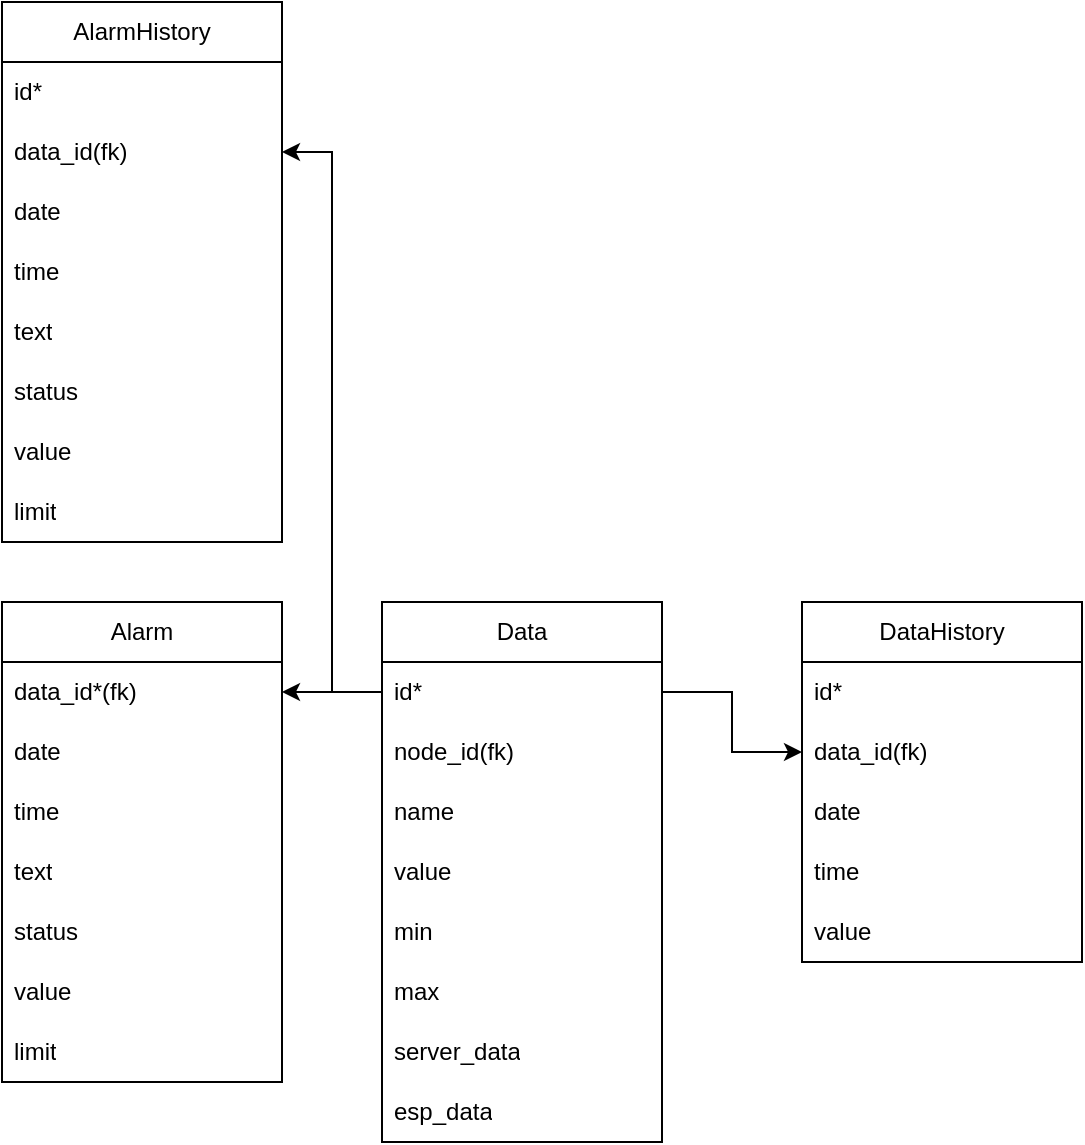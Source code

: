 <mxfile version="21.0.6" type="device"><diagram name="Page-1" id="2ca16b54-16f6-2749-3443-fa8db7711227"><mxGraphModel dx="794" dy="1264" grid="1" gridSize="10" guides="1" tooltips="1" connect="1" arrows="1" fold="1" page="1" pageScale="1" pageWidth="1100" pageHeight="850" background="none" math="0" shadow="0"><root><mxCell id="0"/><mxCell id="1" parent="0"/><mxCell id="X8KQSDbZ7Xl36UkE5feM-1" value="Data" style="swimlane;fontStyle=0;childLayout=stackLayout;horizontal=1;startSize=30;horizontalStack=0;resizeParent=1;resizeParentMax=0;resizeLast=0;collapsible=1;marginBottom=0;whiteSpace=wrap;html=1;" vertex="1" parent="1"><mxGeometry x="240" y="260" width="140" height="270" as="geometry"/></mxCell><mxCell id="X8KQSDbZ7Xl36UkE5feM-2" value="id*" style="text;strokeColor=none;fillColor=none;align=left;verticalAlign=middle;spacingLeft=4;spacingRight=4;overflow=hidden;points=[[0,0.5],[1,0.5]];portConstraint=eastwest;rotatable=0;whiteSpace=wrap;html=1;" vertex="1" parent="X8KQSDbZ7Xl36UkE5feM-1"><mxGeometry y="30" width="140" height="30" as="geometry"/></mxCell><mxCell id="X8KQSDbZ7Xl36UkE5feM-28" value="node_id(fk)" style="text;strokeColor=none;fillColor=none;align=left;verticalAlign=middle;spacingLeft=4;spacingRight=4;overflow=hidden;points=[[0,0.5],[1,0.5]];portConstraint=eastwest;rotatable=0;whiteSpace=wrap;html=1;" vertex="1" parent="X8KQSDbZ7Xl36UkE5feM-1"><mxGeometry y="60" width="140" height="30" as="geometry"/></mxCell><mxCell id="X8KQSDbZ7Xl36UkE5feM-3" value="name" style="text;strokeColor=none;fillColor=none;align=left;verticalAlign=middle;spacingLeft=4;spacingRight=4;overflow=hidden;points=[[0,0.5],[1,0.5]];portConstraint=eastwest;rotatable=0;whiteSpace=wrap;html=1;" vertex="1" parent="X8KQSDbZ7Xl36UkE5feM-1"><mxGeometry y="90" width="140" height="30" as="geometry"/></mxCell><mxCell id="X8KQSDbZ7Xl36UkE5feM-4" value="value" style="text;strokeColor=none;fillColor=none;align=left;verticalAlign=middle;spacingLeft=4;spacingRight=4;overflow=hidden;points=[[0,0.5],[1,0.5]];portConstraint=eastwest;rotatable=0;whiteSpace=wrap;html=1;" vertex="1" parent="X8KQSDbZ7Xl36UkE5feM-1"><mxGeometry y="120" width="140" height="30" as="geometry"/></mxCell><mxCell id="X8KQSDbZ7Xl36UkE5feM-5" value="min" style="text;strokeColor=none;fillColor=none;align=left;verticalAlign=middle;spacingLeft=4;spacingRight=4;overflow=hidden;points=[[0,0.5],[1,0.5]];portConstraint=eastwest;rotatable=0;whiteSpace=wrap;html=1;" vertex="1" parent="X8KQSDbZ7Xl36UkE5feM-1"><mxGeometry y="150" width="140" height="30" as="geometry"/></mxCell><mxCell id="X8KQSDbZ7Xl36UkE5feM-6" value="max" style="text;strokeColor=none;fillColor=none;align=left;verticalAlign=middle;spacingLeft=4;spacingRight=4;overflow=hidden;points=[[0,0.5],[1,0.5]];portConstraint=eastwest;rotatable=0;whiteSpace=wrap;html=1;" vertex="1" parent="X8KQSDbZ7Xl36UkE5feM-1"><mxGeometry y="180" width="140" height="30" as="geometry"/></mxCell><mxCell id="X8KQSDbZ7Xl36UkE5feM-7" value="server_data" style="text;strokeColor=none;fillColor=none;align=left;verticalAlign=middle;spacingLeft=4;spacingRight=4;overflow=hidden;points=[[0,0.5],[1,0.5]];portConstraint=eastwest;rotatable=0;whiteSpace=wrap;html=1;" vertex="1" parent="X8KQSDbZ7Xl36UkE5feM-1"><mxGeometry y="210" width="140" height="30" as="geometry"/></mxCell><mxCell id="X8KQSDbZ7Xl36UkE5feM-8" value="esp_data" style="text;strokeColor=none;fillColor=none;align=left;verticalAlign=middle;spacingLeft=4;spacingRight=4;overflow=hidden;points=[[0,0.5],[1,0.5]];portConstraint=eastwest;rotatable=0;whiteSpace=wrap;html=1;" vertex="1" parent="X8KQSDbZ7Xl36UkE5feM-1"><mxGeometry y="240" width="140" height="30" as="geometry"/></mxCell><mxCell id="X8KQSDbZ7Xl36UkE5feM-9" value="DataHistory" style="swimlane;fontStyle=0;childLayout=stackLayout;horizontal=1;startSize=30;horizontalStack=0;resizeParent=1;resizeParentMax=0;resizeLast=0;collapsible=1;marginBottom=0;whiteSpace=wrap;html=1;" vertex="1" parent="1"><mxGeometry x="450" y="260" width="140" height="180" as="geometry"/></mxCell><mxCell id="X8KQSDbZ7Xl36UkE5feM-19" value="id*" style="text;strokeColor=none;fillColor=none;align=left;verticalAlign=middle;spacingLeft=4;spacingRight=4;overflow=hidden;points=[[0,0.5],[1,0.5]];portConstraint=eastwest;rotatable=0;whiteSpace=wrap;html=1;" vertex="1" parent="X8KQSDbZ7Xl36UkE5feM-9"><mxGeometry y="30" width="140" height="30" as="geometry"/></mxCell><mxCell id="X8KQSDbZ7Xl36UkE5feM-17" value="data_id(fk)" style="text;strokeColor=none;fillColor=none;align=left;verticalAlign=middle;spacingLeft=4;spacingRight=4;overflow=hidden;points=[[0,0.5],[1,0.5]];portConstraint=eastwest;rotatable=0;whiteSpace=wrap;html=1;" vertex="1" parent="X8KQSDbZ7Xl36UkE5feM-9"><mxGeometry y="60" width="140" height="30" as="geometry"/></mxCell><mxCell id="X8KQSDbZ7Xl36UkE5feM-15" value="date" style="text;strokeColor=none;fillColor=none;align=left;verticalAlign=middle;spacingLeft=4;spacingRight=4;overflow=hidden;points=[[0,0.5],[1,0.5]];portConstraint=eastwest;rotatable=0;whiteSpace=wrap;html=1;" vertex="1" parent="X8KQSDbZ7Xl36UkE5feM-9"><mxGeometry y="90" width="140" height="30" as="geometry"/></mxCell><mxCell id="X8KQSDbZ7Xl36UkE5feM-20" value="time" style="text;strokeColor=none;fillColor=none;align=left;verticalAlign=middle;spacingLeft=4;spacingRight=4;overflow=hidden;points=[[0,0.5],[1,0.5]];portConstraint=eastwest;rotatable=0;whiteSpace=wrap;html=1;" vertex="1" parent="X8KQSDbZ7Xl36UkE5feM-9"><mxGeometry y="120" width="140" height="30" as="geometry"/></mxCell><mxCell id="X8KQSDbZ7Xl36UkE5feM-21" value="value" style="text;strokeColor=none;fillColor=none;align=left;verticalAlign=middle;spacingLeft=4;spacingRight=4;overflow=hidden;points=[[0,0.5],[1,0.5]];portConstraint=eastwest;rotatable=0;whiteSpace=wrap;html=1;" vertex="1" parent="X8KQSDbZ7Xl36UkE5feM-9"><mxGeometry y="150" width="140" height="30" as="geometry"/></mxCell><mxCell id="X8KQSDbZ7Xl36UkE5feM-18" style="edgeStyle=orthogonalEdgeStyle;rounded=0;orthogonalLoop=1;jettySize=auto;html=1;" edge="1" parent="1" source="X8KQSDbZ7Xl36UkE5feM-2" target="X8KQSDbZ7Xl36UkE5feM-17"><mxGeometry relative="1" as="geometry"/></mxCell><mxCell id="X8KQSDbZ7Xl36UkE5feM-22" value="Alarm" style="swimlane;fontStyle=0;childLayout=stackLayout;horizontal=1;startSize=30;horizontalStack=0;resizeParent=1;resizeParentMax=0;resizeLast=0;collapsible=1;marginBottom=0;whiteSpace=wrap;html=1;" vertex="1" parent="1"><mxGeometry x="50" y="260" width="140" height="240" as="geometry"/></mxCell><mxCell id="X8KQSDbZ7Xl36UkE5feM-24" value="data_id*(fk)" style="text;strokeColor=none;fillColor=none;align=left;verticalAlign=middle;spacingLeft=4;spacingRight=4;overflow=hidden;points=[[0,0.5],[1,0.5]];portConstraint=eastwest;rotatable=0;whiteSpace=wrap;html=1;" vertex="1" parent="X8KQSDbZ7Xl36UkE5feM-22"><mxGeometry y="30" width="140" height="30" as="geometry"/></mxCell><mxCell id="X8KQSDbZ7Xl36UkE5feM-29" value="date" style="text;strokeColor=none;fillColor=none;align=left;verticalAlign=middle;spacingLeft=4;spacingRight=4;overflow=hidden;points=[[0,0.5],[1,0.5]];portConstraint=eastwest;rotatable=0;whiteSpace=wrap;html=1;" vertex="1" parent="X8KQSDbZ7Xl36UkE5feM-22"><mxGeometry y="60" width="140" height="30" as="geometry"/></mxCell><mxCell id="X8KQSDbZ7Xl36UkE5feM-30" value="time" style="text;strokeColor=none;fillColor=none;align=left;verticalAlign=middle;spacingLeft=4;spacingRight=4;overflow=hidden;points=[[0,0.5],[1,0.5]];portConstraint=eastwest;rotatable=0;whiteSpace=wrap;html=1;" vertex="1" parent="X8KQSDbZ7Xl36UkE5feM-22"><mxGeometry y="90" width="140" height="30" as="geometry"/></mxCell><mxCell id="X8KQSDbZ7Xl36UkE5feM-31" value="text" style="text;strokeColor=none;fillColor=none;align=left;verticalAlign=middle;spacingLeft=4;spacingRight=4;overflow=hidden;points=[[0,0.5],[1,0.5]];portConstraint=eastwest;rotatable=0;whiteSpace=wrap;html=1;" vertex="1" parent="X8KQSDbZ7Xl36UkE5feM-22"><mxGeometry y="120" width="140" height="30" as="geometry"/></mxCell><mxCell id="X8KQSDbZ7Xl36UkE5feM-32" value="status" style="text;strokeColor=none;fillColor=none;align=left;verticalAlign=middle;spacingLeft=4;spacingRight=4;overflow=hidden;points=[[0,0.5],[1,0.5]];portConstraint=eastwest;rotatable=0;whiteSpace=wrap;html=1;" vertex="1" parent="X8KQSDbZ7Xl36UkE5feM-22"><mxGeometry y="150" width="140" height="30" as="geometry"/></mxCell><mxCell id="X8KQSDbZ7Xl36UkE5feM-33" value="value" style="text;strokeColor=none;fillColor=none;align=left;verticalAlign=middle;spacingLeft=4;spacingRight=4;overflow=hidden;points=[[0,0.5],[1,0.5]];portConstraint=eastwest;rotatable=0;whiteSpace=wrap;html=1;" vertex="1" parent="X8KQSDbZ7Xl36UkE5feM-22"><mxGeometry y="180" width="140" height="30" as="geometry"/></mxCell><mxCell id="X8KQSDbZ7Xl36UkE5feM-34" value="limit" style="text;strokeColor=none;fillColor=none;align=left;verticalAlign=middle;spacingLeft=4;spacingRight=4;overflow=hidden;points=[[0,0.5],[1,0.5]];portConstraint=eastwest;rotatable=0;whiteSpace=wrap;html=1;" vertex="1" parent="X8KQSDbZ7Xl36UkE5feM-22"><mxGeometry y="210" width="140" height="30" as="geometry"/></mxCell><mxCell id="X8KQSDbZ7Xl36UkE5feM-35" style="edgeStyle=orthogonalEdgeStyle;rounded=0;orthogonalLoop=1;jettySize=auto;html=1;exitX=0;exitY=0.5;exitDx=0;exitDy=0;entryX=1;entryY=0.5;entryDx=0;entryDy=0;" edge="1" parent="1" source="X8KQSDbZ7Xl36UkE5feM-2" target="X8KQSDbZ7Xl36UkE5feM-24"><mxGeometry relative="1" as="geometry"/></mxCell><mxCell id="X8KQSDbZ7Xl36UkE5feM-36" value="AlarmHistory" style="swimlane;fontStyle=0;childLayout=stackLayout;horizontal=1;startSize=30;horizontalStack=0;resizeParent=1;resizeParentMax=0;resizeLast=0;collapsible=1;marginBottom=0;whiteSpace=wrap;html=1;" vertex="1" parent="1"><mxGeometry x="50" y="-40" width="140" height="270" as="geometry"/></mxCell><mxCell id="X8KQSDbZ7Xl36UkE5feM-44" value="id*" style="text;strokeColor=none;fillColor=none;align=left;verticalAlign=middle;spacingLeft=4;spacingRight=4;overflow=hidden;points=[[0,0.5],[1,0.5]];portConstraint=eastwest;rotatable=0;whiteSpace=wrap;html=1;" vertex="1" parent="X8KQSDbZ7Xl36UkE5feM-36"><mxGeometry y="30" width="140" height="30" as="geometry"/></mxCell><mxCell id="X8KQSDbZ7Xl36UkE5feM-37" value="data_id(fk)" style="text;strokeColor=none;fillColor=none;align=left;verticalAlign=middle;spacingLeft=4;spacingRight=4;overflow=hidden;points=[[0,0.5],[1,0.5]];portConstraint=eastwest;rotatable=0;whiteSpace=wrap;html=1;" vertex="1" parent="X8KQSDbZ7Xl36UkE5feM-36"><mxGeometry y="60" width="140" height="30" as="geometry"/></mxCell><mxCell id="X8KQSDbZ7Xl36UkE5feM-38" value="date" style="text;strokeColor=none;fillColor=none;align=left;verticalAlign=middle;spacingLeft=4;spacingRight=4;overflow=hidden;points=[[0,0.5],[1,0.5]];portConstraint=eastwest;rotatable=0;whiteSpace=wrap;html=1;" vertex="1" parent="X8KQSDbZ7Xl36UkE5feM-36"><mxGeometry y="90" width="140" height="30" as="geometry"/></mxCell><mxCell id="X8KQSDbZ7Xl36UkE5feM-39" value="time" style="text;strokeColor=none;fillColor=none;align=left;verticalAlign=middle;spacingLeft=4;spacingRight=4;overflow=hidden;points=[[0,0.5],[1,0.5]];portConstraint=eastwest;rotatable=0;whiteSpace=wrap;html=1;" vertex="1" parent="X8KQSDbZ7Xl36UkE5feM-36"><mxGeometry y="120" width="140" height="30" as="geometry"/></mxCell><mxCell id="X8KQSDbZ7Xl36UkE5feM-40" value="text" style="text;strokeColor=none;fillColor=none;align=left;verticalAlign=middle;spacingLeft=4;spacingRight=4;overflow=hidden;points=[[0,0.5],[1,0.5]];portConstraint=eastwest;rotatable=0;whiteSpace=wrap;html=1;" vertex="1" parent="X8KQSDbZ7Xl36UkE5feM-36"><mxGeometry y="150" width="140" height="30" as="geometry"/></mxCell><mxCell id="X8KQSDbZ7Xl36UkE5feM-41" value="status" style="text;strokeColor=none;fillColor=none;align=left;verticalAlign=middle;spacingLeft=4;spacingRight=4;overflow=hidden;points=[[0,0.5],[1,0.5]];portConstraint=eastwest;rotatable=0;whiteSpace=wrap;html=1;" vertex="1" parent="X8KQSDbZ7Xl36UkE5feM-36"><mxGeometry y="180" width="140" height="30" as="geometry"/></mxCell><mxCell id="X8KQSDbZ7Xl36UkE5feM-42" value="value" style="text;strokeColor=none;fillColor=none;align=left;verticalAlign=middle;spacingLeft=4;spacingRight=4;overflow=hidden;points=[[0,0.5],[1,0.5]];portConstraint=eastwest;rotatable=0;whiteSpace=wrap;html=1;" vertex="1" parent="X8KQSDbZ7Xl36UkE5feM-36"><mxGeometry y="210" width="140" height="30" as="geometry"/></mxCell><mxCell id="X8KQSDbZ7Xl36UkE5feM-43" value="limit" style="text;strokeColor=none;fillColor=none;align=left;verticalAlign=middle;spacingLeft=4;spacingRight=4;overflow=hidden;points=[[0,0.5],[1,0.5]];portConstraint=eastwest;rotatable=0;whiteSpace=wrap;html=1;" vertex="1" parent="X8KQSDbZ7Xl36UkE5feM-36"><mxGeometry y="240" width="140" height="30" as="geometry"/></mxCell><mxCell id="X8KQSDbZ7Xl36UkE5feM-45" style="edgeStyle=orthogonalEdgeStyle;rounded=0;orthogonalLoop=1;jettySize=auto;html=1;exitX=0;exitY=0.5;exitDx=0;exitDy=0;entryX=1;entryY=0.5;entryDx=0;entryDy=0;" edge="1" parent="1" source="X8KQSDbZ7Xl36UkE5feM-2" target="X8KQSDbZ7Xl36UkE5feM-37"><mxGeometry relative="1" as="geometry"/></mxCell></root></mxGraphModel></diagram></mxfile>